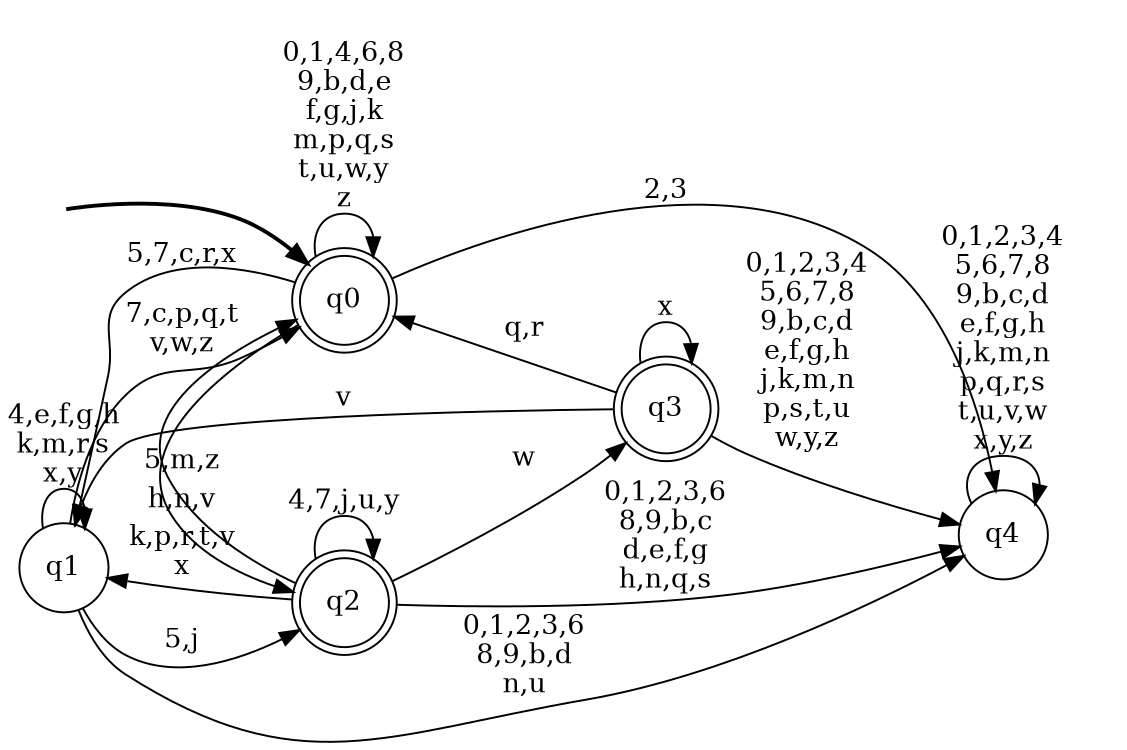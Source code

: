 digraph BlueStar {
__start0 [style = invis, shape = none, label = "", width = 0, height = 0];

rankdir=LR;
size="8,5";

s0 [style="rounded,filled", color="black", fillcolor="white" shape="doublecircle", label="q0"];
s1 [style="filled", color="black", fillcolor="white" shape="circle", label="q1"];
s2 [style="rounded,filled", color="black", fillcolor="white" shape="doublecircle", label="q2"];
s3 [style="rounded,filled", color="black", fillcolor="white" shape="doublecircle", label="q3"];
s4 [style="filled", color="black", fillcolor="white" shape="circle", label="q4"];
subgraph cluster_main { 
	graph [pad=".75", ranksep="0.15", nodesep="0.15"];
	 style=invis; 
	__start0 -> s0 [penwidth=2];
}
s0 -> s0 [label="0,1,4,6,8\n9,b,d,e\nf,g,j,k\nm,p,q,s\nt,u,w,y\nz"];
s0 -> s1 [label="5,7,c,r,x"];
s0 -> s2 [label="h,n,v"];
s0 -> s4 [label="2,3"];
s1 -> s0 [label="7,c,p,q,t\nv,w,z"];
s1 -> s1 [label="4,e,f,g,h\nk,m,r,s\nx,y"];
s1 -> s2 [label="5,j"];
s1 -> s4 [label="0,1,2,3,6\n8,9,b,d\nn,u"];
s2 -> s0 [label="5,m,z"];
s2 -> s1 [label="k,p,r,t,v\nx"];
s2 -> s2 [label="4,7,j,u,y"];
s2 -> s3 [label="w"];
s2 -> s4 [label="0,1,2,3,6\n8,9,b,c\nd,e,f,g\nh,n,q,s"];
s3 -> s0 [label="q,r"];
s3 -> s1 [label="v"];
s3 -> s3 [label="x"];
s3 -> s4 [label="0,1,2,3,4\n5,6,7,8\n9,b,c,d\ne,f,g,h\nj,k,m,n\np,s,t,u\nw,y,z"];
s4 -> s4 [label="0,1,2,3,4\n5,6,7,8\n9,b,c,d\ne,f,g,h\nj,k,m,n\np,q,r,s\nt,u,v,w\nx,y,z"];

}